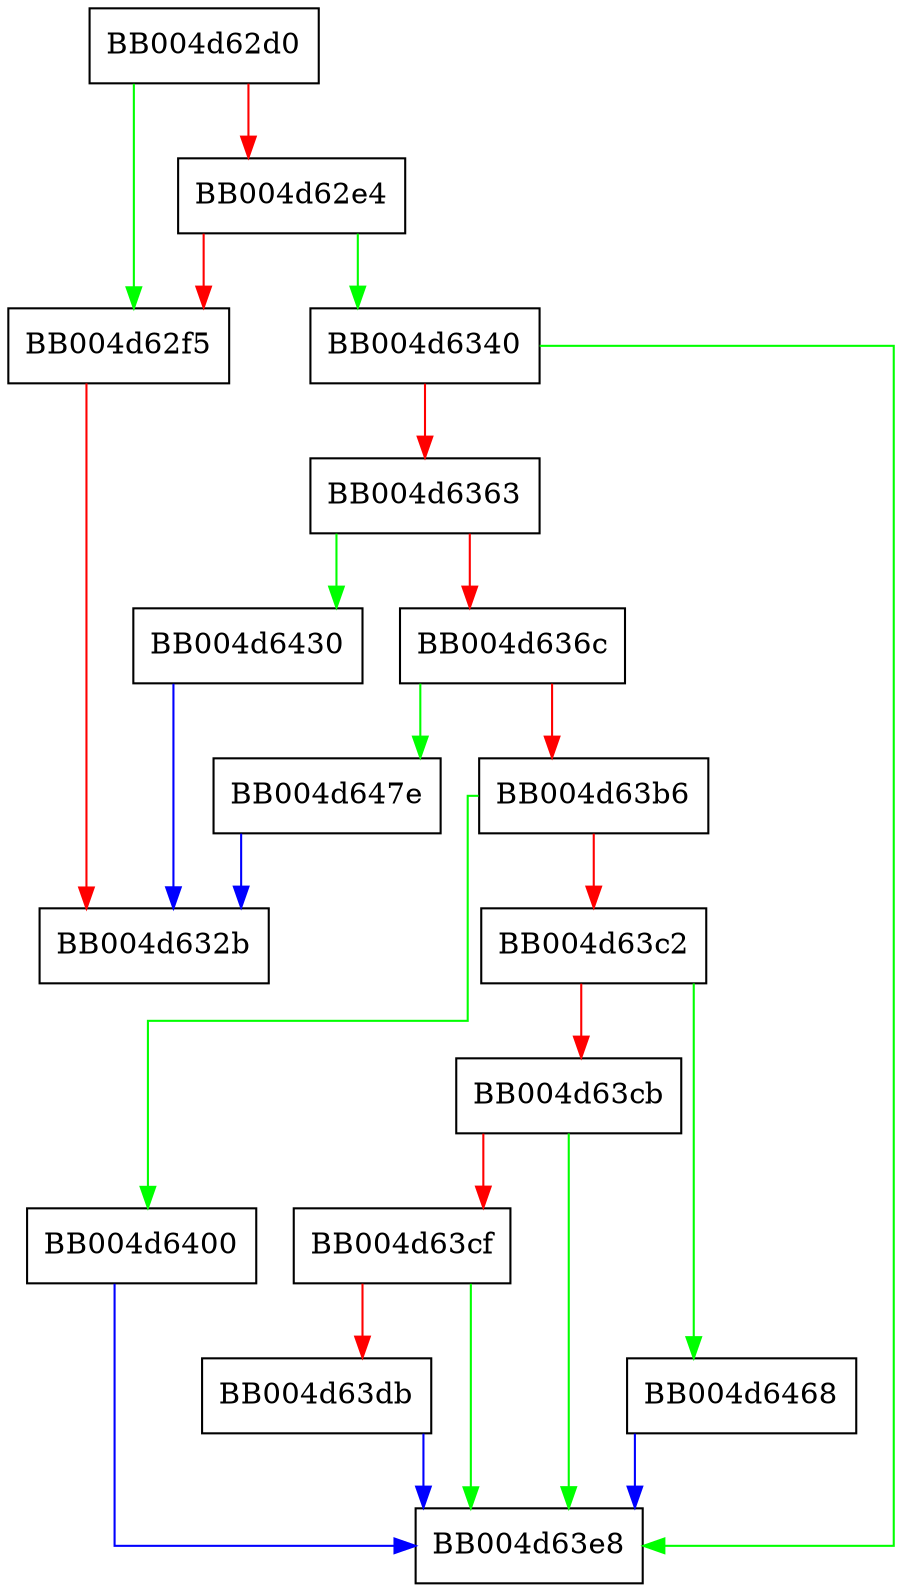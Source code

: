 digraph tls_parse_stoc_ec_pt_formats {
  node [shape="box"];
  graph [splines=ortho];
  BB004d62d0 -> BB004d62f5 [color="green"];
  BB004d62d0 -> BB004d62e4 [color="red"];
  BB004d62e4 -> BB004d6340 [color="green"];
  BB004d62e4 -> BB004d62f5 [color="red"];
  BB004d62f5 -> BB004d632b [color="red"];
  BB004d6340 -> BB004d63e8 [color="green"];
  BB004d6340 -> BB004d6363 [color="red"];
  BB004d6363 -> BB004d6430 [color="green"];
  BB004d6363 -> BB004d636c [color="red"];
  BB004d636c -> BB004d647e [color="green"];
  BB004d636c -> BB004d63b6 [color="red"];
  BB004d63b6 -> BB004d6400 [color="green"];
  BB004d63b6 -> BB004d63c2 [color="red"];
  BB004d63c2 -> BB004d6468 [color="green"];
  BB004d63c2 -> BB004d63cb [color="red"];
  BB004d63cb -> BB004d63e8 [color="green"];
  BB004d63cb -> BB004d63cf [color="red"];
  BB004d63cf -> BB004d63e8 [color="green"];
  BB004d63cf -> BB004d63db [color="red"];
  BB004d63db -> BB004d63e8 [color="blue"];
  BB004d6400 -> BB004d63e8 [color="blue"];
  BB004d6430 -> BB004d632b [color="blue"];
  BB004d6468 -> BB004d63e8 [color="blue"];
  BB004d647e -> BB004d632b [color="blue"];
}